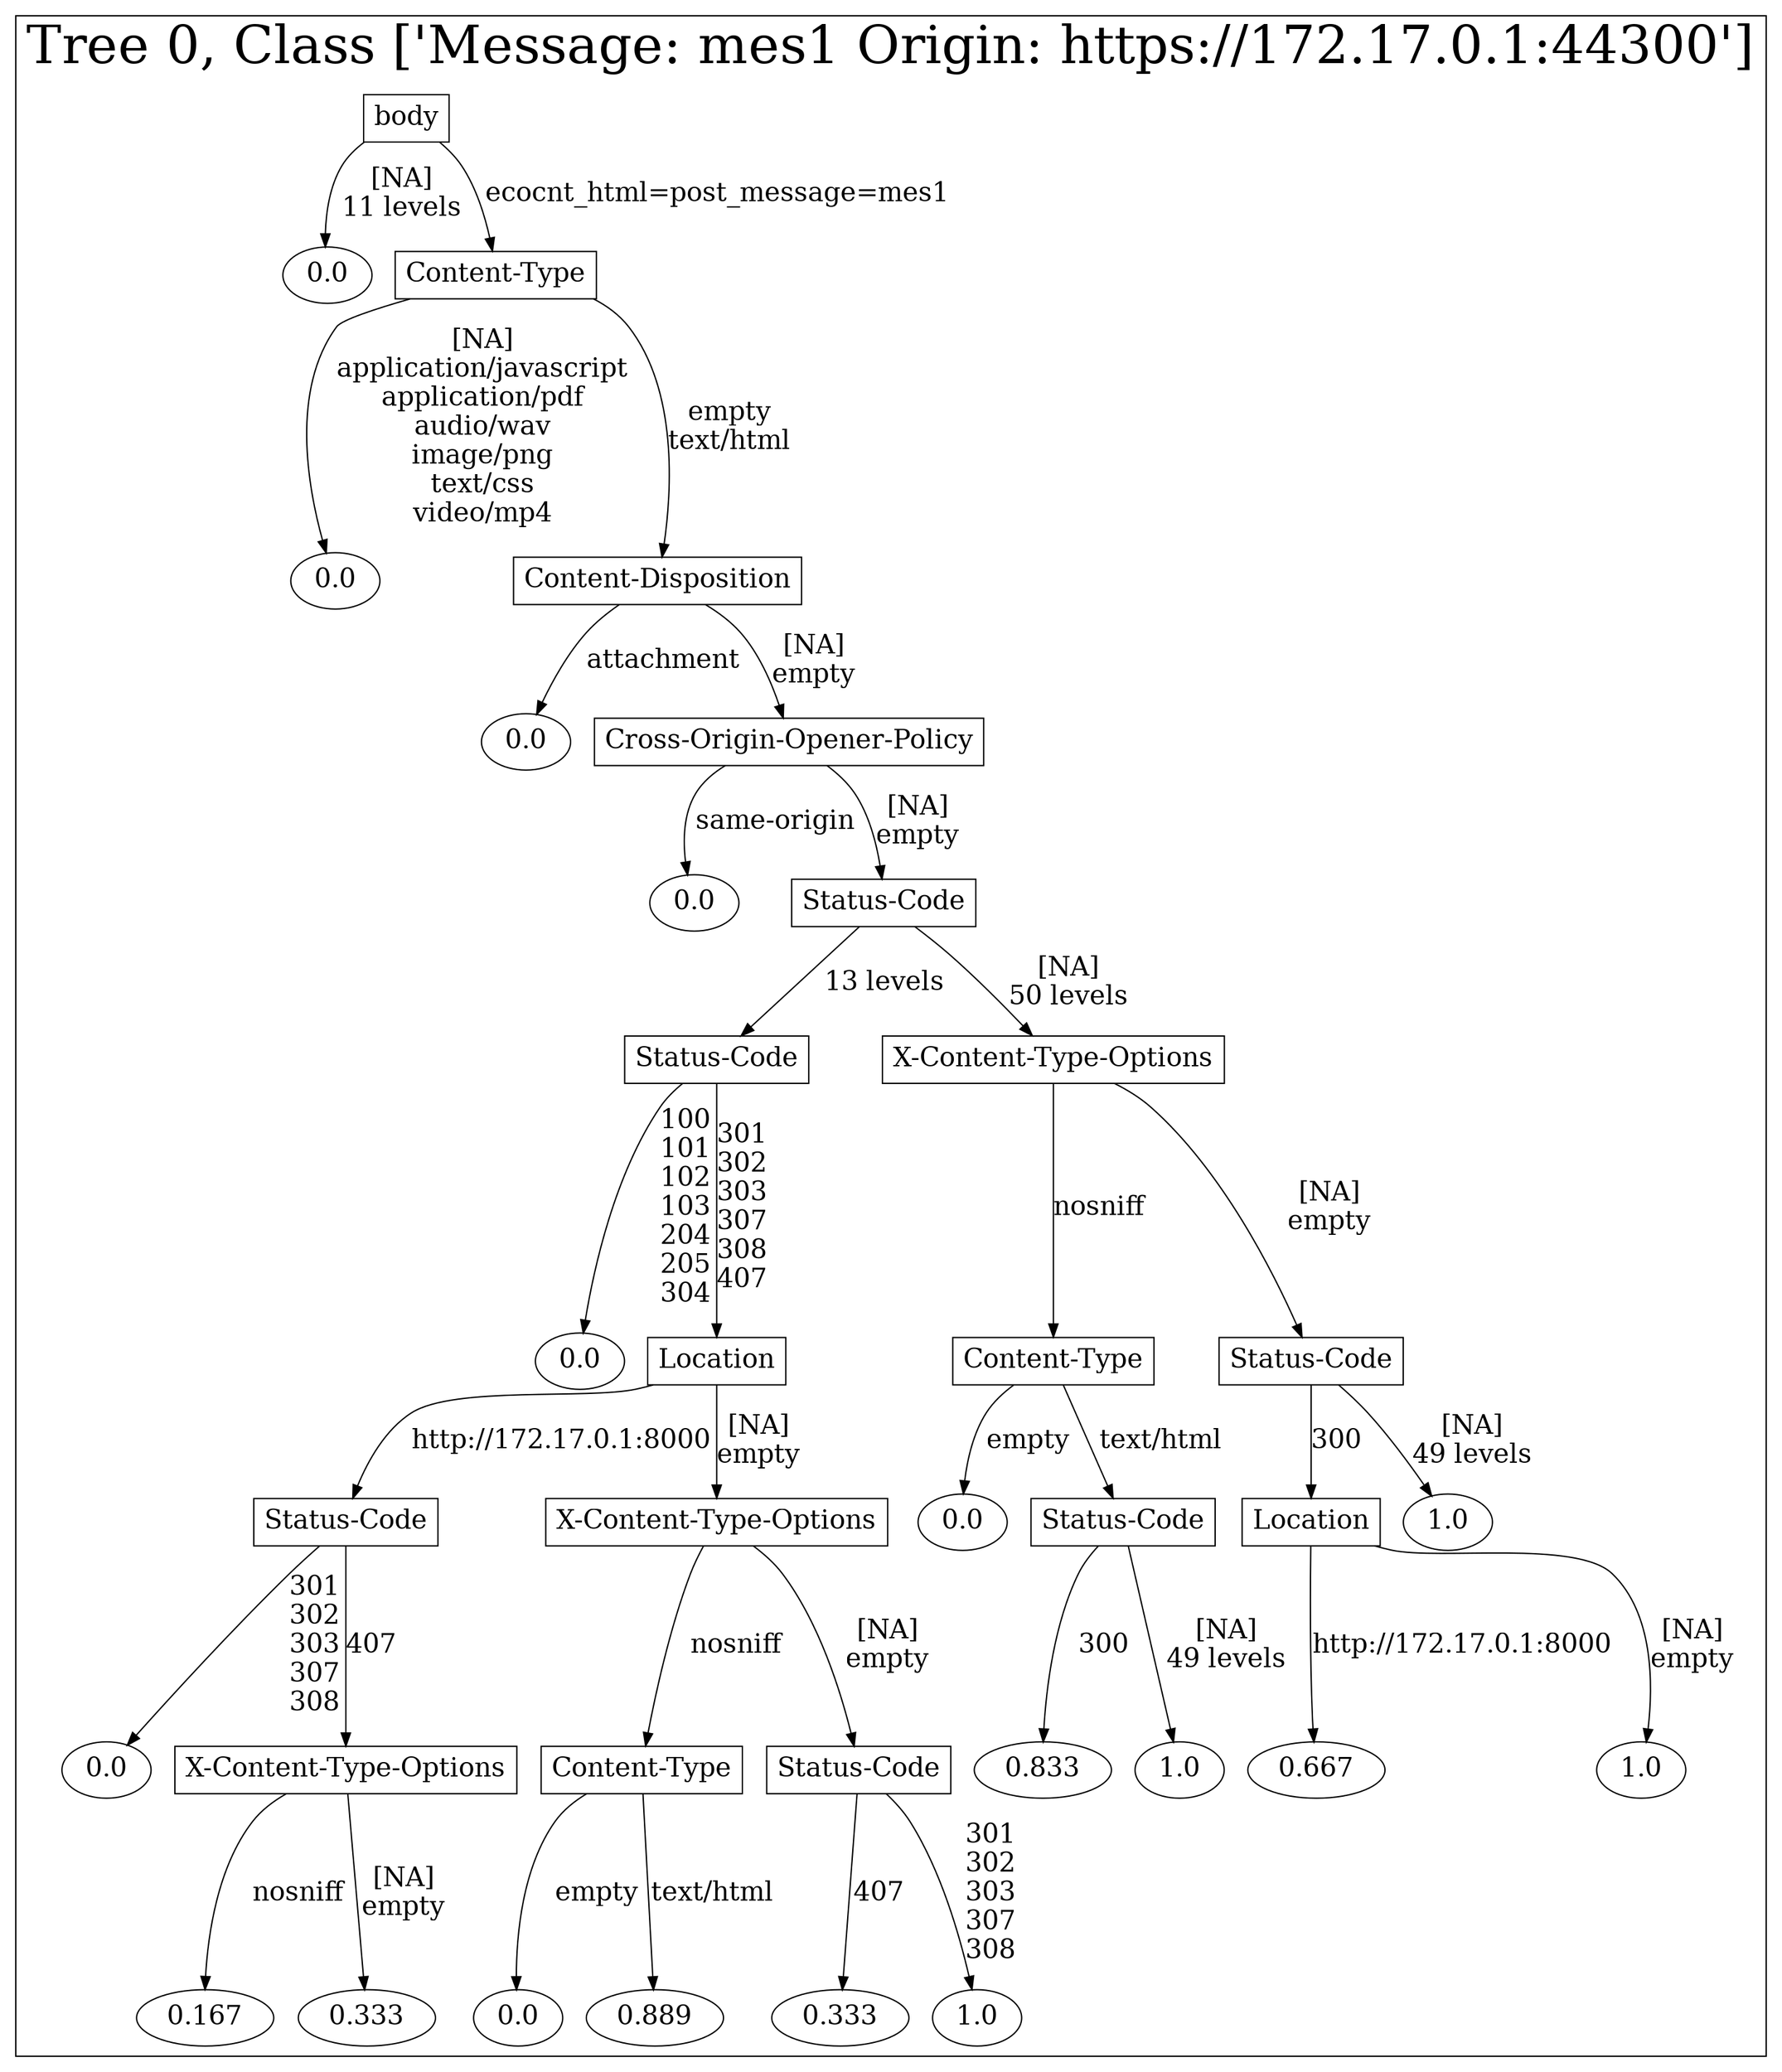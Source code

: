 /*
Generated by:
    http://https://github.com/h2oai/h2o-3/tree/master/h2o-genmodel/src/main/java/hex/genmodel/tools/PrintMojo.java
*/

/*
On a mac:

$ brew install graphviz
$ dot -Tpng file.gv -o file.png
$ open file.png
*/

digraph G {

subgraph cluster_0 {
/* Nodes */

/* Level 0 */
{
"SG_0_Node_0" [shape=box, fontsize=20, label="body"]
}

/* Level 1 */
{
"SG_0_Node_23" [fontsize=20, label="0.0"]
"SG_0_Node_1" [shape=box, fontsize=20, label="Content-Type"]
}

/* Level 2 */
{
"SG_0_Node_24" [fontsize=20, label="0.0"]
"SG_0_Node_2" [shape=box, fontsize=20, label="Content-Disposition"]
}

/* Level 3 */
{
"SG_0_Node_25" [fontsize=20, label="0.0"]
"SG_0_Node_3" [shape=box, fontsize=20, label="Cross-Origin-Opener-Policy"]
}

/* Level 4 */
{
"SG_0_Node_26" [fontsize=20, label="0.0"]
"SG_0_Node_4" [shape=box, fontsize=20, label="Status-Code"]
}

/* Level 5 */
{
"SG_0_Node_5" [shape=box, fontsize=20, label="Status-Code"]
"SG_0_Node_6" [shape=box, fontsize=20, label="X-Content-Type-Options"]
}

/* Level 6 */
{
"SG_0_Node_27" [fontsize=20, label="0.0"]
"SG_0_Node_7" [shape=box, fontsize=20, label="Location"]
"SG_0_Node_8" [shape=box, fontsize=20, label="Content-Type"]
"SG_0_Node_9" [shape=box, fontsize=20, label="Status-Code"]
}

/* Level 7 */
{
"SG_0_Node_10" [shape=box, fontsize=20, label="Status-Code"]
"SG_0_Node_11" [shape=box, fontsize=20, label="X-Content-Type-Options"]
"SG_0_Node_28" [fontsize=20, label="0.0"]
"SG_0_Node_12" [shape=box, fontsize=20, label="Status-Code"]
"SG_0_Node_13" [shape=box, fontsize=20, label="Location"]
"SG_0_Node_29" [fontsize=20, label="1.0"]
}

/* Level 8 */
{
"SG_0_Node_30" [fontsize=20, label="0.0"]
"SG_0_Node_14" [shape=box, fontsize=20, label="X-Content-Type-Options"]
"SG_0_Node_15" [shape=box, fontsize=20, label="Content-Type"]
"SG_0_Node_16" [shape=box, fontsize=20, label="Status-Code"]
"SG_0_Node_31" [fontsize=20, label="0.833"]
"SG_0_Node_32" [fontsize=20, label="1.0"]
"SG_0_Node_33" [fontsize=20, label="0.667"]
"SG_0_Node_34" [fontsize=20, label="1.0"]
}

/* Level 9 */
{
"SG_0_Node_35" [fontsize=20, label="0.167"]
"SG_0_Node_36" [fontsize=20, label="0.333"]
"SG_0_Node_37" [fontsize=20, label="0.0"]
"SG_0_Node_38" [fontsize=20, label="0.889"]
"SG_0_Node_39" [fontsize=20, label="0.333"]
"SG_0_Node_40" [fontsize=20, label="1.0"]
}

/* Edges */
"SG_0_Node_0" -> "SG_0_Node_23" [fontsize=20, label="[NA]
11 levels
"]
"SG_0_Node_0" -> "SG_0_Node_1" [fontsize=20, label="ecocnt_html=post_message=mes1
"]
"SG_0_Node_1" -> "SG_0_Node_24" [fontsize=20, label="[NA]
application/javascript
application/pdf
audio/wav
image/png
text/css
video/mp4
"]
"SG_0_Node_1" -> "SG_0_Node_2" [fontsize=20, label="empty
text/html
"]
"SG_0_Node_2" -> "SG_0_Node_25" [fontsize=20, label="attachment
"]
"SG_0_Node_2" -> "SG_0_Node_3" [fontsize=20, label="[NA]
empty
"]
"SG_0_Node_3" -> "SG_0_Node_26" [fontsize=20, label="same-origin
"]
"SG_0_Node_3" -> "SG_0_Node_4" [fontsize=20, label="[NA]
empty
"]
"SG_0_Node_4" -> "SG_0_Node_5" [fontsize=20, label="13 levels
"]
"SG_0_Node_4" -> "SG_0_Node_6" [fontsize=20, label="[NA]
50 levels
"]
"SG_0_Node_6" -> "SG_0_Node_8" [fontsize=20, label="nosniff
"]
"SG_0_Node_6" -> "SG_0_Node_9" [fontsize=20, label="[NA]
empty
"]
"SG_0_Node_9" -> "SG_0_Node_13" [fontsize=20, label="300
"]
"SG_0_Node_9" -> "SG_0_Node_29" [fontsize=20, label="[NA]
49 levels
"]
"SG_0_Node_13" -> "SG_0_Node_33" [fontsize=20, label="http://172.17.0.1:8000
"]
"SG_0_Node_13" -> "SG_0_Node_34" [fontsize=20, label="[NA]
empty
"]
"SG_0_Node_8" -> "SG_0_Node_28" [fontsize=20, label="empty
"]
"SG_0_Node_8" -> "SG_0_Node_12" [fontsize=20, label="text/html
"]
"SG_0_Node_12" -> "SG_0_Node_31" [fontsize=20, label="300
"]
"SG_0_Node_12" -> "SG_0_Node_32" [fontsize=20, label="[NA]
49 levels
"]
"SG_0_Node_5" -> "SG_0_Node_27" [fontsize=20, label="100
101
102
103
204
205
304
"]
"SG_0_Node_5" -> "SG_0_Node_7" [fontsize=20, label="301
302
303
307
308
407
"]
"SG_0_Node_7" -> "SG_0_Node_10" [fontsize=20, label="http://172.17.0.1:8000
"]
"SG_0_Node_7" -> "SG_0_Node_11" [fontsize=20, label="[NA]
empty
"]
"SG_0_Node_11" -> "SG_0_Node_15" [fontsize=20, label="nosniff
"]
"SG_0_Node_11" -> "SG_0_Node_16" [fontsize=20, label="[NA]
empty
"]
"SG_0_Node_16" -> "SG_0_Node_39" [fontsize=20, label="407
"]
"SG_0_Node_16" -> "SG_0_Node_40" [fontsize=20, label="301
302
303
307
308
"]
"SG_0_Node_15" -> "SG_0_Node_37" [fontsize=20, label="empty
"]
"SG_0_Node_15" -> "SG_0_Node_38" [fontsize=20, label="text/html
"]
"SG_0_Node_10" -> "SG_0_Node_30" [fontsize=20, label="301
302
303
307
308
"]
"SG_0_Node_10" -> "SG_0_Node_14" [fontsize=20, label="407
"]
"SG_0_Node_14" -> "SG_0_Node_35" [fontsize=20, label="nosniff
"]
"SG_0_Node_14" -> "SG_0_Node_36" [fontsize=20, label="[NA]
empty
"]

fontsize=40
label="Tree 0, Class ['Message: mes1 Origin: https://172.17.0.1:44300']"
}

}

